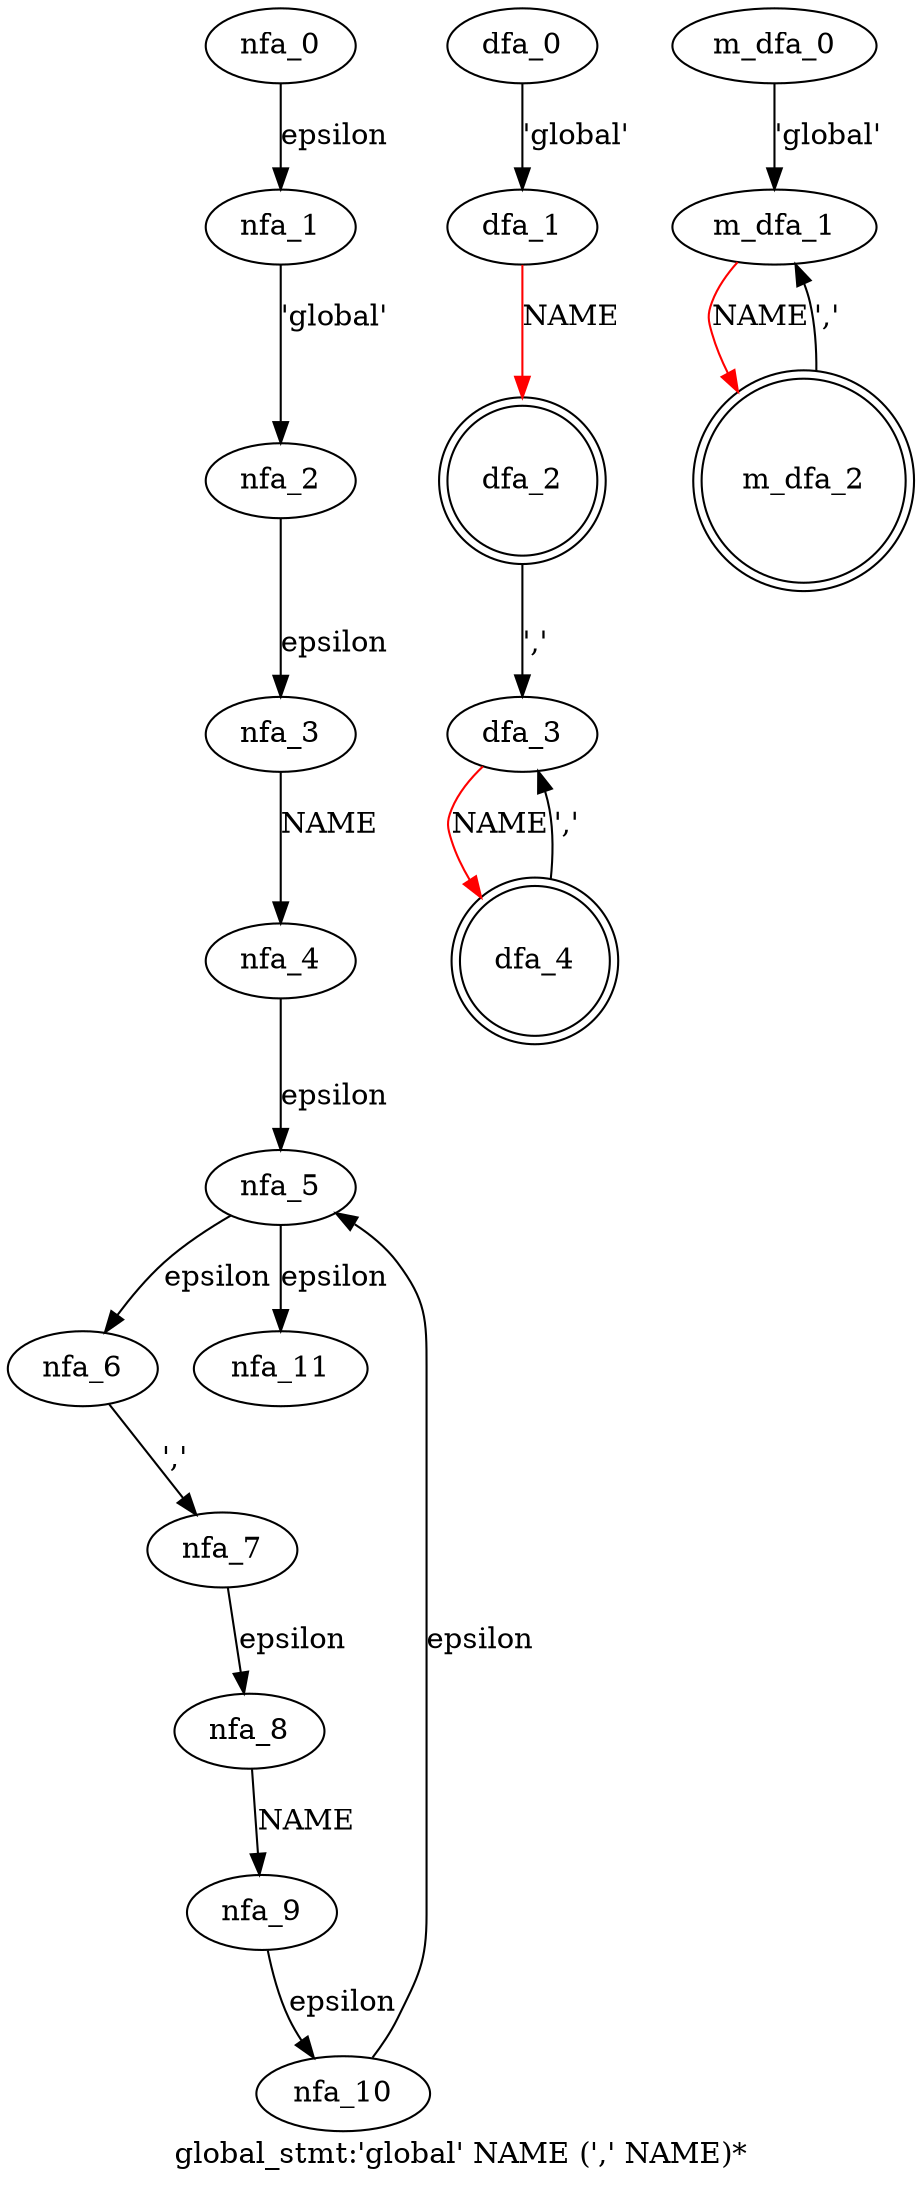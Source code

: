 digraph global_stmt {
 graph[label="global_stmt:'global' NAME (',' NAME)*"]
 subgraph global_stmt_nfa {
  nfa_0->nfa_1[label="epsilon"]
  nfa_1->nfa_2[label="'global'"]
  nfa_2->nfa_3[label="epsilon"]
  nfa_3->nfa_4[label="NAME"]
  nfa_4->nfa_5[label="epsilon"]
  nfa_5->nfa_6[label="epsilon"]
  nfa_6->nfa_7[label="','"]
  nfa_7->nfa_8[label="epsilon"]
  nfa_8->nfa_9[label="NAME"]
  nfa_9->nfa_10[label="epsilon"]
  nfa_10->nfa_5[label="epsilon"]
  nfa_5->nfa_11[label="epsilon"]
  }
 subgraph global_stmt_dfa {
  dfa_0->dfa_1[label="'global'"]
  dfa_1->dfa_2[label="NAME",color=red]
  dfa_2->dfa_3[label="','"]
  dfa_3->dfa_4[label="NAME",color=red]
  dfa_4->dfa_3[label="','"]
  dfa_2[shape=doublecircle]
  dfa_4[shape=doublecircle]
  }
 subgraph global_stmt_m_dfa {
  m_dfa_0->m_dfa_1[label="'global'"]
  m_dfa_1->m_dfa_2[label="NAME",color=red]
  m_dfa_2->m_dfa_1[label="','"]
  m_dfa_2[shape=doublecircle]
  }
}
